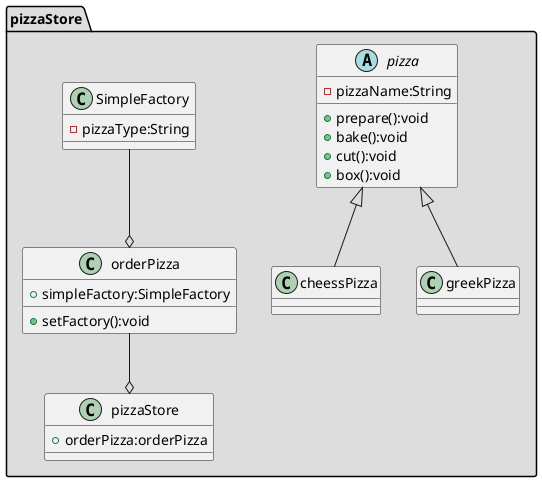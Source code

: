@startuml
package "pizzaStore" AS pizzaStore #DDDDDD{
abstract class pizza {
-pizzaName:String
+prepare():void
+bake():void
+cut():void
+box():void
}

    class cheessPizza extends pizza {
    }

    class greekPizza extends pizza {

    }

    class SimpleFactory{
        -pizzaType:String

    }

    class orderPizza{
        +simpleFactory:SimpleFactory
        +setFactory():void
    }

    class pizzaStore{
        +orderPizza:orderPizza
    }
    SimpleFactory --o orderPizza
    orderPizza --o pizzaStore

}
@enduml
